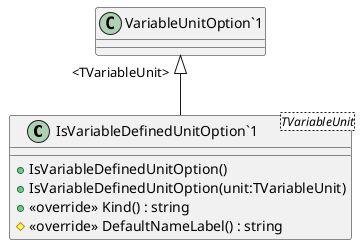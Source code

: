 @startuml
class "IsVariableDefinedUnitOption`1"<TVariableUnit> {
    + IsVariableDefinedUnitOption()
    + IsVariableDefinedUnitOption(unit:TVariableUnit)
    + <<override>> Kind() : string
    # <<override>> DefaultNameLabel() : string
}
"VariableUnitOption`1" "<TVariableUnit>" <|-- "IsVariableDefinedUnitOption`1"
@enduml
